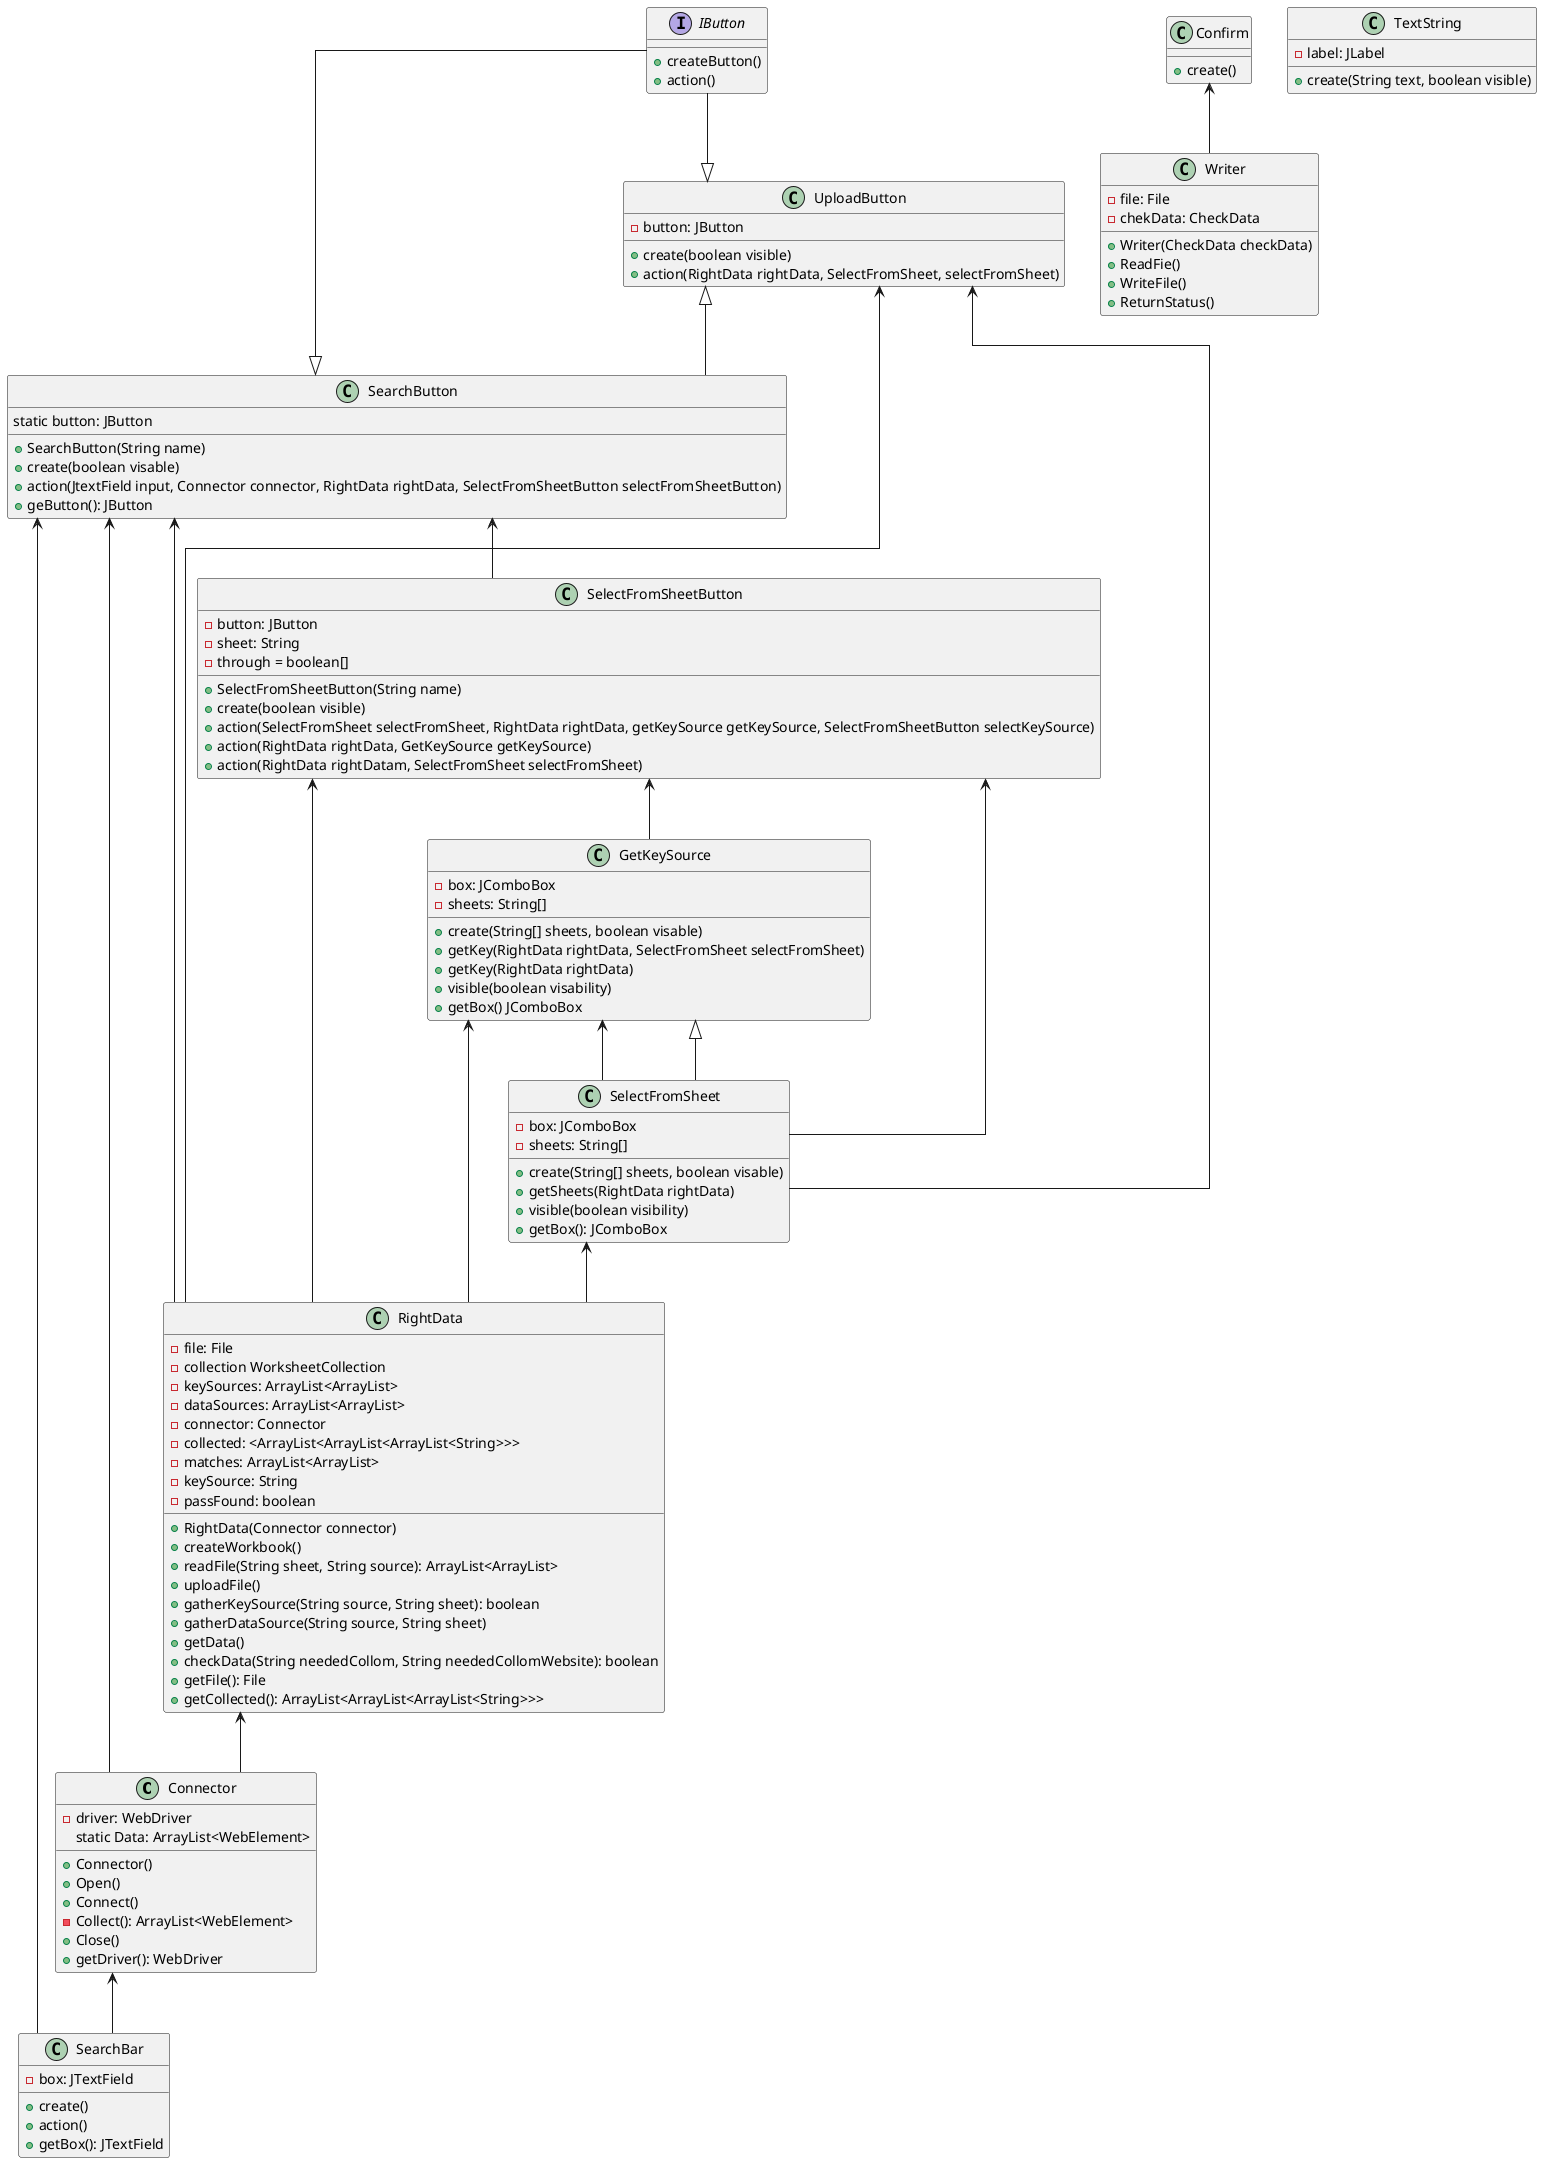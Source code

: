 @startuml
'https://plantuml.com/sequence-diagram
skinparam linetype ortho

class Connector{
    - driver: WebDriver
    static Data: ArrayList<WebElement>

    + Connector()
    + Open()
    + Connect()
    - Collect(): ArrayList<WebElement>
    + Close()
    + getDriver(): WebDriver
}

class GetKeySource{
    - box: JComboBox
    - sheets: String[]

    + create(String[] sheets, boolean visable)
    + getKey(RightData rightData, SelectFromSheet selectFromSheet)
    + getKey(RightData rightData)
    + visible(boolean visability)
    + getBox() JComboBox

}

class Confirm{
    + create()
}

class Writer{
    - file: File
    - chekData: CheckData

    + Writer(CheckData checkData)
    + ReadFie()
    + WriteFile()
    + ReturnStatus()
}

class RightData{
    - file: File
    - collection WorksheetCollection
    - keySources: ArrayList<ArrayList>
    - dataSources: ArrayList<ArrayList>
    - connector: Connector
    - collected: <ArrayList<ArrayList<ArrayList<String>>>
    - matches: ArrayList<ArrayList>
    - keySource: String
    - passFound: boolean

    + RightData(Connector connector)
    + createWorkbook()
    + readFile(String sheet, String source): ArrayList<ArrayList>
    + uploadFile()
    + gatherKeySource(String source, String sheet): boolean
    + gatherDataSource(String source, String sheet)
    + getData()
    + checkData(String neededCollom, String neededCollomWebsite): boolean
    + getFile(): File
    + getCollected(): ArrayList<ArrayList<ArrayList<String>>>
 }

class SearchBar{
    - box: JTextField
    + create()
    + action()
    + getBox(): JTextField

}

class SearchButton{
    static button: JButton
    + SearchButton(String name)
    + create(boolean visable)
    + action(JtextField input, Connector connector, RightData rightData, SelectFromSheetButton selectFromSheetButton)
    + geButton(): JButton
}

class SelectFromSheet{
    - box: JComboBox
    - sheets: String[]

    + create(String[] sheets, boolean visable)
    + getSheets(RightData rightData)
    + visible(boolean visibility)
    + getBox(): JComboBox
}

class SelectFromSheetButton{
    - button: JButton
    - sheet: String
    - through = boolean[]

    + SelectFromSheetButton(String name)
    + create(boolean visible)
    + action(SelectFromSheet selectFromSheet, RightData rightData, getKeySource getKeySource, SelectFromSheetButton selectKeySource)
    + action(RightData rightData, GetKeySource getKeySource)
    + action(RightData rightDatam, SelectFromSheet selectFromSheet)
}

class TextString{
    - label: JLabel

    + create(String text, boolean visible)
}

class UploadButton{
    - button: JButton

    + create(boolean visible)
    + action(RightData rightData, SelectFromSheet, selectFromSheet)
}

interface IButton{
    + createButton()
    + action()
}

Connector <-- SearchBar

GetKeySource <-- RightData
GetKeySource <-- SelectFromSheet

RightData <-- Connector

SearchButton <-- SearchBar
SearchButton <-- Connector
SearchButton <-- RightData
SearchButton <-- SelectFromSheetButton

SelectFromSheet <-- RightData

SelectFromSheetButton <-- SelectFromSheet
SelectFromSheetButton <-- RightData
SelectFromSheetButton <-- GetKeySource

UploadButton <-- RightData
UploadButton <-- SelectFromSheet
UploadButton <|-- SearchButton

IButton --|> UploadButton
IButton --|> SearchButton
Confirm <-- Writer

SelectFromSheet --|> GetKeySource







@enduml

class GUI{
    - connector: Connector
    - rightData: RightData
    - excelFilePanel: JPanel
    - searchPanel: JPanel
    - headPanel: JPanel
    - uploadButton: UploadButton
    - searchButton: SearchButton
    - selectFromSheet: SelectFromSheet
    - selectFromSheetFail: GetKeySource
    - selectFromWebsiteFail: GetKeySource
    - selectFromSheetButton: SelectFromSheetButton
    - selectFromSheetButtonFail: selectFromSheetButton
    - searchBar: SearchBar
    - getKeySource: GetKeySource
    - SelectKeySourceButton: SelectFromSheetButton
    - gbcExcel: GridBagConstraints
    - gbcSearch: GridBagConstraints
    - gbcHead: GridBagConstraints
    - showFailFirstTime: boolean
    - loop: interface
    - failBoxText: TextString

    + GUI(Connector connector, RightData rightData)
    - Window()
    - positionPanels
    + actions()

}